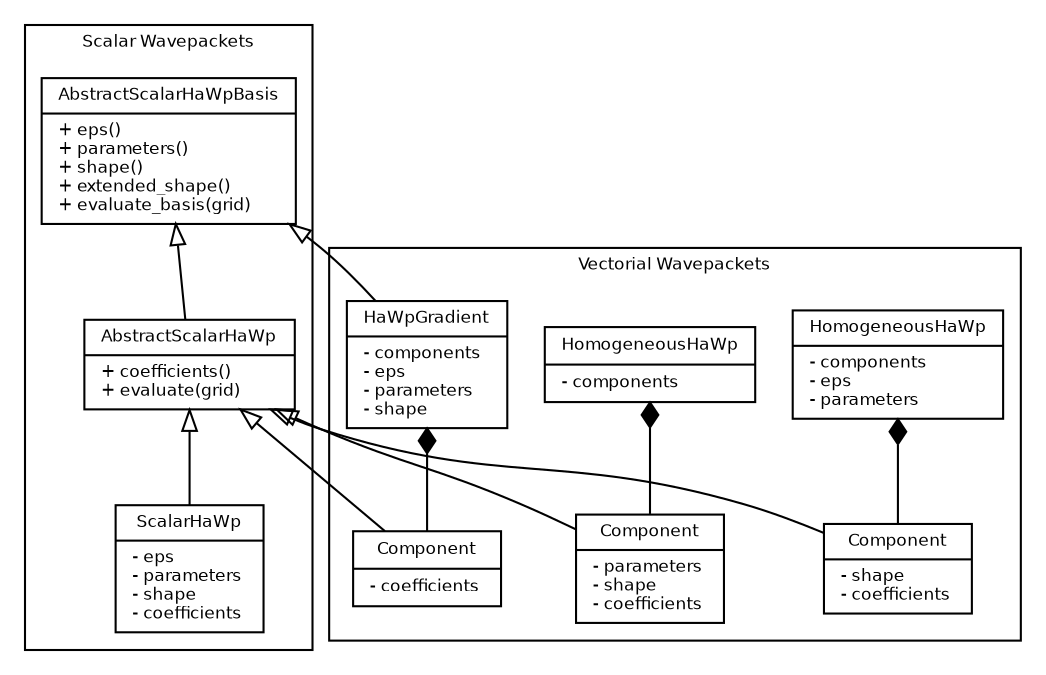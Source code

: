 digraph HaWpInheritance {
    fontname = "Bitstream Vera Sans"
    fontsize = 8

    node [
        fontname = "Bitstream Vera Sans"
        fontsize = 8
        shape = "record"
    ]

    edge [
        fontname = "Bitstream Vera Sans"
        fontsize = 8
        
    ]
    
    subgraph clusterScalarWavepackets {
        label = "Scalar Wavepackets"
        
        AbstractScalarHaWpBasis [
            label = "{AbstractScalarHaWpBasis|+ eps() \l+ parameters() \l+ shape() \l+ extended_shape() \l+ evaluate_basis(grid) \l}"
        ]
        
        AbstractScalarHaWp [
            label = "{AbstractScalarHaWp|+ coefficients() \l+ evaluate(grid) \l}"
        ]
        
        ScalarHaWp [
            label = "{ScalarHaWp|- eps \l- parameters \l- shape \l- coefficients \l}"
        ]
        
        edge [
            arrowtail = "empty"
        ]
        
        AbstractScalarHaWpBasis -> AbstractScalarHaWp [dir="back"]
        AbstractScalarHaWp -> ScalarHaWp [dir="back"]
    }
    
    subgraph clusterVectorialWavepackets {
        label = "Vectorial Wavepackets"
        
        HomogeneousHaWp__Component [
            label = "{Component|- shape \l- coefficients \l}"
            group = groupHomogeneousHaWp
        ]
        
        HomogeneousHaWp [
            label = "{HomogeneousHaWp|- components \l- eps \l- parameters \l}"
            group = groupHomogeneousHaWp
        ]
        
        
        InhomogeneousHaWp__Component [
            label = "{Component|- parameters \l- shape\l- coefficients \l}"
            group = groupInhomogeneousHaWp
        ]
        
        InhomogeneousHaWp [
            label = "{HomogeneousHaWp|- components \l}"
            group = groupInhomogeneousHaWp
        ]
        
        
        HaWpGradient__Component [
            label = "{Component|- coefficients \l}"
            group = groupHaWpGradient
        ]
        
        HaWpGradient [
            label = "{HaWpGradient|- components \l- eps \l- parameters \l- shape \l}"
            group = groupHaWpGradient
        ]
        
        edge [
            arrowtail = "diamond"
        ]
        
        HomogeneousHaWp -> HomogeneousHaWp__Component [dir="back"]
        InhomogeneousHaWp -> InhomogeneousHaWp__Component [dir="back"]
        HaWpGradient -> HaWpGradient__Component [dir="back"]
    }
    
    edge [
        arrowtail = "empty"
    ]
    
    AbstractScalarHaWpBasis -> HaWpGradient [dir="back"]
    AbstractScalarHaWp -> HomogeneousHaWp__Component [dir="back"]
    AbstractScalarHaWp -> InhomogeneousHaWp__Component [dir="back"]
    AbstractScalarHaWp -> HaWpGradient__Component  [dir="back"]
}
